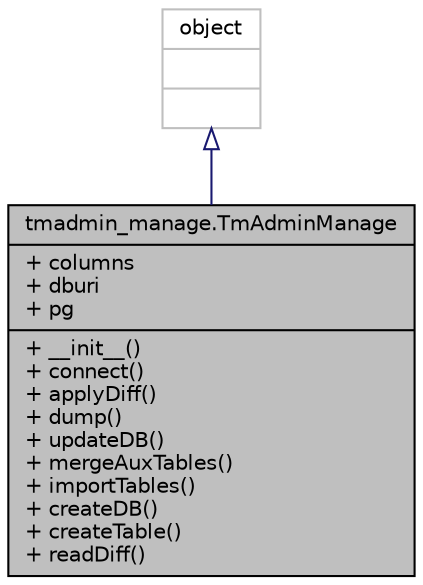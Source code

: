 digraph "tmadmin_manage.TmAdminManage"
{
 // LATEX_PDF_SIZE
  edge [fontname="Helvetica",fontsize="10",labelfontname="Helvetica",labelfontsize="10"];
  node [fontname="Helvetica",fontsize="10",shape=record];
  Node1 [label="{tmadmin_manage.TmAdminManage\n|+ columns\l+ dburi\l+ pg\l|+ __init__()\l+ connect()\l+ applyDiff()\l+ dump()\l+ updateDB()\l+ mergeAuxTables()\l+ importTables()\l+ createDB()\l+ createTable()\l+ readDiff()\l}",height=0.2,width=0.4,color="black", fillcolor="grey75", style="filled", fontcolor="black",tooltip=" "];
  Node2 -> Node1 [dir="back",color="midnightblue",fontsize="10",style="solid",arrowtail="onormal",fontname="Helvetica"];
  Node2 [label="{object\n||}",height=0.2,width=0.4,color="grey75", fillcolor="white", style="filled",tooltip=" "];
}
